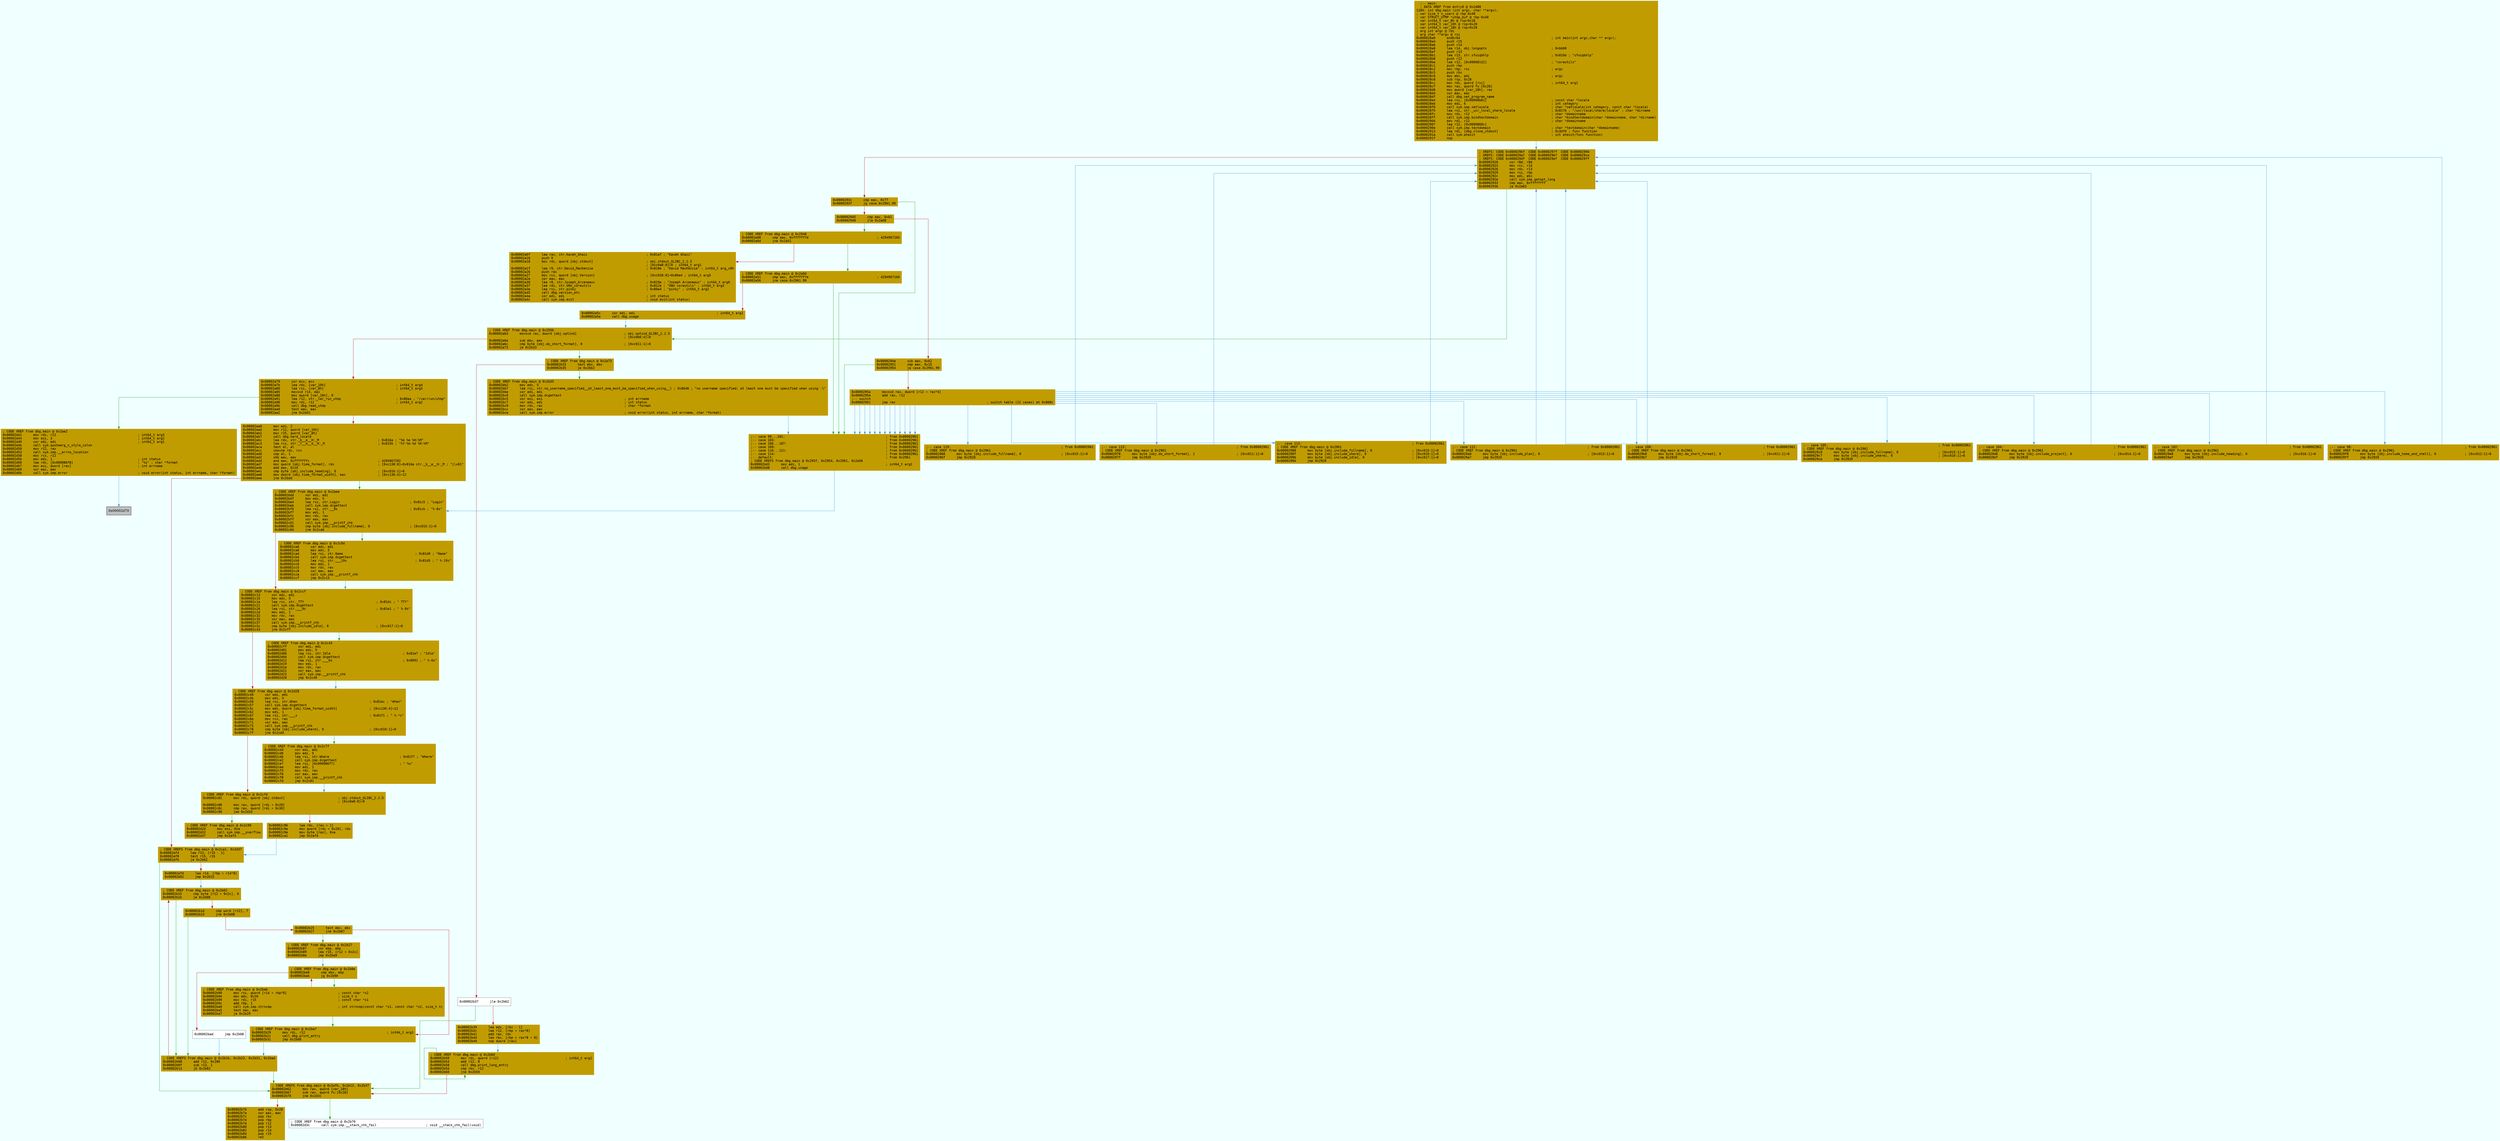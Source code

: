 digraph code {
	graph [bgcolor=azure fontsize=8 fontname="Courier" splines="ortho"];
	node [fillcolor=gray style=filled shape=box];
	edge [arrowhead="normal"];
	"0x000028a0" [URL="dbg.main/0x000028a0", fillcolor="#c19c00",color="#c19c00", fontname="Courier",label="  ;-- main:\l  ; DATA XREF from entry0 @ 0x2d88\l1184: int dbg.main (int argc, char **argv);\l; var size_t n_users @ rbp-0x48\l; var STRUCT_UTMP *utmp_buf @ rbp-0x40\l; var int64_t var_8h @ rsp+0x18\l; var int64_t var_10h @ rsp+0x20\l; var int64_t var_18h @ rsp+0x28\l; arg int argc @ rdi\l; arg char **argv @ rsi\l0x000028a0      endbr64                                                ; int main(int argc,char ** argv);\l0x000028a4      push r15\l0x000028a6      push r14\l0x000028a8      lea r14, obj.longopts                                  ; 0xbb00\l0x000028af      push r13\l0x000028b1      lea r13, str.sfwiqbhlp                                 ; 0x81bb ; \"sfwiqbhlp\"\l0x000028b8      push r12\l0x000028ba      lea r12, [0x00008132]                                  ; \"coreutils\"\l0x000028c1      push rbp\l0x000028c2      mov rbp, rsi                                           ; argv\l0x000028c5      push rbx\l0x000028c6      mov ebx, edi                                           ; argc\l0x000028c8      sub rsp, 0x28\l0x000028cc      mov rdi, qword [rsi]                                   ; int64_t arg1\l0x000028cf      mov rax, qword fs:[0x28]\l0x000028d8      mov qword [var_18h], rax\l0x000028dd      xor eax, eax\l0x000028df      call dbg.set_program_name\l0x000028e4      lea rsi, [0x00008b81]                                  ; const char *locale\l0x000028eb      mov edi, 6                                             ; int category\l0x000028f0      call sym.imp.setlocale                                 ; char *setlocale(int category, const char *locale)\l0x000028f5      lea rsi, str._usr_local_share_locale                   ; 0x8176 ; \"/usr/local/share/locale\" ; char *dirname\l0x000028fc      mov rdi, r12                                           ; char *domainname\l0x000028ff      call sym.imp.bindtextdomain                            ; char *bindtextdomain(char *domainname, char *dirname)\l0x00002904      mov rdi, r12                                           ; char *domainname\l0x00002907      lea r12, [0x0000868c]\l0x0000290e      call sym.imp.textdomain                                ; char *textdomain(char *domainname)\l0x00002913      lea rdi, [dbg.close_stdout]                            ; 0x3df0 ; func function\l0x0000291a      call sym.atexit                                        ; int atexit(func function)\l0x0000291f      nop\l"]
	"0x00002920" [URL="dbg.main/0x00002920", fillcolor="#c19c00",color="#c19c00", fontname="Courier",label="; XREFS: CODE 0x0000296f  CODE 0x0000297f  CODE 0x0000299d  \l; XREFS: CODE 0x000029a7  CODE 0x000029b7  CODE 0x000029ce  \l; XREFS: CODE 0x000029df  CODE 0x000029ef  CODE 0x000029ff  \l0x00002920      xor r8d, r8d\l0x00002923      mov rcx, r14\l0x00002926      mov rdx, r13\l0x00002929      mov rsi, rbp\l0x0000292c      mov edi, ebx\l0x0000292e      call sym.imp.getopt_long\l0x00002933      cmp eax, 0xffffffff\l0x00002936      je 0x2a63\l"]
	"0x0000293c" [URL="dbg.main/0x0000293c", fillcolor="#c19c00",color="#c19c00", fontname="Courier",label="0x0000293c      cmp eax, 0x77\l0x0000293f      jg case.0x2961.99\l"]
	"0x00002945" [URL="dbg.main/0x00002945", fillcolor="#c19c00",color="#c19c00", fontname="Courier",label="0x00002945      cmp eax, 0x61\l0x00002948      jle 0x2a08\l"]
	"0x0000294e" [URL="dbg.main/0x0000294e", fillcolor="#c19c00",color="#c19c00", fontname="Courier",label="0x0000294e      sub eax, 0x62\l0x00002951      cmp eax, 0x15\l0x00002954      ja case.0x2961.99\l"]
	"0x0000295a" [URL="dbg.main/0x0000295a", fillcolor="#c19c00",color="#c19c00", fontname="Courier",label="0x0000295a      movsxd rax, dword [r12 + rax*4]\l0x0000295e      add rax, r12\l;-- switch\l0x00002961      jmp rax                                                ; switch table (22 cases) at 0x868c\l"]
	"0x00002968" [URL="dbg.main/0x00002968", fillcolor="#c19c00",color="#c19c00", fontname="Courier",label=";-- case 119:                                                          ; from 0x00002961\l; CODE XREF from dbg.main @ 0x2961\l0x00002968      mov byte [obj.include_fullname], 0                     ; [0xc015:1]=0\l0x0000296f      jmp 0x2920\l"]
	"0x00002978" [URL="dbg.main/0x00002978", fillcolor="#c19c00",color="#c19c00", fontname="Courier",label=";-- case 115:                                                          ; from 0x00002961\l; CODE XREF from dbg.main @ 0x2961\l0x00002978      mov byte [obj.do_short_format], 1                      ; [0xc011:1]=0\l0x0000297f      jmp 0x2920\l"]
	"0x00002988" [URL="dbg.main/0x00002988", fillcolor="#c19c00",color="#c19c00", fontname="Courier",label=";-- case 113:                                                          ; from 0x00002961\l; CODE XREF from dbg.main @ 0x2961\l0x00002988      mov byte [obj.include_fullname], 0                     ; [0xc015:1]=0\l0x0000298f      mov byte [obj.include_where], 0                        ; [0xc010:1]=0\l0x00002996      mov byte [obj.include_idle], 0                         ; [0xc017:1]=0\l0x0000299d      jmp 0x2920\l"]
	"0x000029a0" [URL="dbg.main/0x000029a0", fillcolor="#c19c00",color="#c19c00", fontname="Courier",label=";-- case 112:                                                          ; from 0x00002961\l; CODE XREF from dbg.main @ 0x2961\l0x000029a0      mov byte [obj.include_plan], 0                         ; [0xc013:1]=0\l0x000029a7      jmp 0x2920\l"]
	"0x000029b0" [URL="dbg.main/0x000029b0", fillcolor="#c19c00",color="#c19c00", fontname="Courier",label=";-- case 108:                                                          ; from 0x00002961\l; CODE XREF from dbg.main @ 0x2961\l0x000029b0      mov byte [obj.do_short_format], 0                      ; [0xc011:1]=0\l0x000029b7      jmp 0x2920\l"]
	"0x000029c0" [URL="dbg.main/0x000029c0", fillcolor="#c19c00",color="#c19c00", fontname="Courier",label=";-- case 105:                                                          ; from 0x00002961\l; CODE XREF from dbg.main @ 0x2961\l0x000029c0      mov byte [obj.include_fullname], 0                     ; [0xc015:1]=0\l0x000029c7      mov byte [obj.include_where], 0                        ; [0xc010:1]=0\l0x000029ce      jmp 0x2920\l"]
	"0x000029d8" [URL="dbg.main/0x000029d8", fillcolor="#c19c00",color="#c19c00", fontname="Courier",label=";-- case 104:                                                          ; from 0x00002961\l; CODE XREF from dbg.main @ 0x2961\l0x000029d8      mov byte [obj.include_project], 0                      ; [0xc014:1]=0\l0x000029df      jmp 0x2920\l"]
	"0x000029e8" [URL="dbg.main/0x000029e8", fillcolor="#c19c00",color="#c19c00", fontname="Courier",label=";-- case 102:                                                          ; from 0x00002961\l; CODE XREF from dbg.main @ 0x2961\l0x000029e8      mov byte [obj.include_heading], 0                      ; [0xc016:1]=0\l0x000029ef      jmp 0x2920\l"]
	"0x000029f8" [URL="dbg.main/0x000029f8", fillcolor="#c19c00",color="#c19c00", fontname="Courier",label=";-- case 98:                                                           ; from 0x00002961\l; CODE XREF from dbg.main @ 0x2961\l0x000029f8      mov byte [obj.include_home_and_shell], 0               ; [0xc012:1]=0\l0x000029ff      jmp 0x2920\l"]
	"0x00002a08" [URL="dbg.main/0x00002a08", fillcolor="#c19c00",color="#c19c00", fontname="Courier",label="; CODE XREF from dbg.main @ 0x2948\l0x00002a08      cmp eax, 0xffffff7d                                    ; 4294967165\l0x00002a0d      jne 0x2a51\l"]
	"0x00002a0f" [URL="dbg.main/0x00002a0f", fillcolor="#c19c00",color="#c19c00", fontname="Courier",label="0x00002a0f      lea rax, str.Kaveh_Ghazi                               ; 0x81af ; \"Kaveh Ghazi\"\l0x00002a16      push 0\l0x00002a18      mov rdi, qword [obj.stdout]                            ; obj.stdout_GLIBC_2.2.5\l                                                                       ; [0xc0a8:8]=0 ; int64_t arg1\l0x00002a1f      lea r9, str.David_MacKenzie                            ; 0x818e ; \"David MacKenzie\" ; int64_t arg_c0h\l0x00002a26      push rax\l0x00002a27      mov rcx, qword [obj.Version]                           ; [0xc018:8]=0x86e4 ; int64_t arg5\l0x00002a2e      xor eax, eax\l0x00002a30      lea r8, str.Joseph_Arceneaux                           ; 0x819e ; \"Joseph Arceneaux\" ; int64_t arg6\l0x00002a37      lea rdx, str.GNU_coreutils                             ; 0x812e ; \"GNU coreutils\" ; int64_t arg3\l0x00002a3e      lea rsi, str.pinky                                     ; 0x80a4 ; \"pinky\" ; int64_t arg2\l0x00002a45      call dbg.version_etc\l0x00002a4a      xor edi, edi                                           ; int status\l0x00002a4c      call sym.imp.exit                                      ; void exit(int status)\l"]
	"0x00002a51" [URL="dbg.main/0x00002a51", fillcolor="#c19c00",color="#c19c00", fontname="Courier",label="; CODE XREF from dbg.main @ 0x2a0d\l0x00002a51      cmp eax, 0xffffff7e                                    ; 4294967166\l0x00002a56      jne case.0x2961.99\l"]
	"0x00002a5c" [URL="dbg.main/0x00002a5c", fillcolor="#c19c00",color="#c19c00", fontname="Courier",label="0x00002a5c      xor edi, edi                                           ; int64_t arg1\l0x00002a5e      call dbg.usage\l"]
	"0x00002a63" [URL="dbg.main/0x00002a63", fillcolor="#c19c00",color="#c19c00", fontname="Courier",label="; CODE XREF from dbg.main @ 0x2936\l0x00002a63      movsxd rax, dword [obj.optind]                         ; obj.optind_GLIBC_2.2.5\l                                                                       ; [0xc0b0:4]=0\l0x00002a6a      sub ebx, eax\l0x00002a6c      cmp byte [obj.do_short_format], 0                      ; [0xc011:1]=0\l0x00002a73      je 0x2b33\l"]
	"0x00002a79" [URL="dbg.main/0x00002a79", fillcolor="#c19c00",color="#c19c00", fontname="Courier",label="0x00002a79      xor ecx, ecx\l0x00002a7b      lea rdx, [var_10h]                                     ; int64_t arg4\l0x00002a80      lea rsi, [var_8h]                                      ; int64_t arg3\l0x00002a85      movsxd r14, eax\l0x00002a88      mov qword [var_10h], 0\l0x00002a91      lea r12, str._var_run_utmp                             ; 0x80aa ; \"/var/run/utmp\"\l0x00002a98      mov rdi, r12                                           ; int64_t arg2\l0x00002a9b      call dbg.read_utmp\l0x00002aa0      test eax, eax\l0x00002aa2      jne 0x2d41\l"]
	"0x00002aa8" [URL="dbg.main/0x00002aa8", fillcolor="#c19c00",color="#c19c00", fontname="Courier",label="0x00002aa8      mov edi, 2\l0x00002aad      mov r12, qword [var_10h]\l0x00002ab2      mov r15, qword [var_8h]\l0x00002ab7      call dbg.hard_locale\l0x00002abc      lea rdx, str._b__e__H:_M                               ; 0x816a ; \"%b %e %H:%M\"\l0x00002ac3      lea rcx, str._Y__m__d__H:_M                            ; 0x815b ; \"%Y-%m-%d %H:%M\"\l0x00002aca      test al, al\l0x00002acc      cmovne rdx, rcx\l0x00002ad0      cmp al, 1\l0x00002ad2      sbb eax, eax\l0x00002ad4      and eax, 0xfffffffc                                    ; 4294967292\l0x00002ad7      mov qword [obj.time_format], rdx                       ; [0xc138:8]=0x816a str._b__e__H:_M ; \"j\\x81\"\l0x00002ade      add eax, 0x10\l0x00002ae1      cmp byte [obj.include_heading], 0                      ; [0xc016:1]=0\l0x00002ae8      mov dword [obj.time_format_width], eax                 ; [0xc130:4]=12\l0x00002aee      jne 0x2bdd\l"]
	"0x00002af4" [URL="dbg.main/0x00002af4", fillcolor="#c19c00",color="#c19c00", fontname="Courier",label="; CODE XREFS from dbg.main @ 0x2ca1, 0x2d37\l0x00002af4      lea r13, [r15 - 1]\l0x00002af8      test r15, r15\l0x00002afb      je 0x2b62\l"]
	"0x00002afd" [URL="dbg.main/0x00002afd", fillcolor="#c19c00",color="#c19c00", fontname="Courier",label="0x00002afd      lea r14, [rbp + r14*8]\l0x00002b02      jmp 0x2b15\l"]
	"0x00002b08" [URL="dbg.main/0x00002b08", fillcolor="#c19c00",color="#c19c00", fontname="Courier",label="; CODE XREFS from dbg.main @ 0x2b1b, 0x2b23, 0x2b31, 0x2bad\l0x00002b08      add r12, 0x180\l0x00002b0f      sub r13, 1\l0x00002b13      jb 0x2b62\l"]
	"0x00002b15" [URL="dbg.main/0x00002b15", fillcolor="#c19c00",color="#c19c00", fontname="Courier",label="; CODE XREF from dbg.main @ 0x2b02\l0x00002b15      cmp byte [r12 + 0x2c], 0\l0x00002b1b      je 0x2b08\l"]
	"0x00002b1d" [URL="dbg.main/0x00002b1d", fillcolor="#c19c00",color="#c19c00", fontname="Courier",label="0x00002b1d      cmp word [r12], 7\l0x00002b23      jne 0x2b08\l"]
	"0x00002b25" [URL="dbg.main/0x00002b25", fillcolor="#c19c00",color="#c19c00", fontname="Courier",label="0x00002b25      test ebx, ebx\l0x00002b27      jne 0x2b87\l"]
	"0x00002b29" [URL="dbg.main/0x00002b29", fillcolor="#c19c00",color="#c19c00", fontname="Courier",label="; CODE XREF from dbg.main @ 0x2ba7\l0x00002b29      mov rdi, r12                                           ; int64_t arg1\l0x00002b2c      call dbg.print_entry\l0x00002b31      jmp 0x2b08\l"]
	"0x00002b33" [URL="dbg.main/0x00002b33", fillcolor="#c19c00",color="#c19c00", fontname="Courier",label="; CODE XREF from dbg.main @ 0x2a73\l0x00002b33      test ebx, ebx\l0x00002b35      je 0x2bb2\l"]
	"0x00002b37" [URL="dbg.main/0x00002b37", fillcolor="white",color="#767676", fontname="Courier",label="0x00002b37      jle 0x2b62\l"]
	"0x00002b39" [URL="dbg.main/0x00002b39", fillcolor="#c19c00",color="#c19c00", fontname="Courier",label="0x00002b39      lea edx, [rbx - 1]\l0x00002b3c      lea r12, [rbp + rax*8]\l0x00002b41      add rax, rdx\l0x00002b44      lea rbx, [rbp + rax*8 + 8]\l0x00002b49      nop dword [rax]\l"]
	"0x00002b50" [URL="dbg.main/0x00002b50", fillcolor="#c19c00",color="#c19c00", fontname="Courier",label="; CODE XREF from dbg.main @ 0x2b60\l0x00002b50      mov rdi, qword [r12]                                   ; int64_t arg1\l0x00002b54      add r12, 8\l0x00002b58      call dbg.print_long_entry\l0x00002b5d      cmp rbx, r12\l0x00002b60      jne 0x2b50\l"]
	"0x00002b62" [URL="dbg.main/0x00002b62", fillcolor="#c19c00",color="#c19c00", fontname="Courier",label="; CODE XREFS from dbg.main @ 0x2afb, 0x2b13, 0x2b37\l0x00002b62      mov rax, qword [var_18h]\l0x00002b67      sub rax, qword fs:[0x28]\l0x00002b70      jne 0x2d3c\l"]
	"0x00002b76" [URL="dbg.main/0x00002b76", fillcolor="#c19c00",color="#c19c00", fontname="Courier",label="0x00002b76      add rsp, 0x28\l0x00002b7a      xor eax, eax\l0x00002b7c      pop rbx\l0x00002b7d      pop rbp\l0x00002b7e      pop r12\l0x00002b80      pop r13\l0x00002b82      pop r14\l0x00002b84      pop r15\l0x00002b86      ret\l"]
	"0x00002b87" [URL="dbg.main/0x00002b87", fillcolor="#c19c00",color="#c19c00", fontname="Courier",label="; CODE XREF from dbg.main @ 0x2b27\l0x00002b87      xor ebp, ebp\l0x00002b89      lea r15, [r12 + 0x2c]\l0x00002b8e      jmp 0x2ba9\l"]
	"0x00002b90" [URL="dbg.main/0x00002b90", fillcolor="#c19c00",color="#c19c00", fontname="Courier",label="; CODE XREF from dbg.main @ 0x2bab\l0x00002b90      mov rsi, qword [r14 + rbp*8]                           ; const char *s2\l0x00002b94      mov edx, 0x20                                          ; size_t n\l0x00002b99      mov rdi, r15                                           ; const char *s1\l0x00002b9c      add rbp, 1\l0x00002ba0      call sym.imp.strncmp                                   ; int strncmp(const char *s1, const char *s2, size_t n)\l0x00002ba5      test eax, eax\l0x00002ba7      je 0x2b29\l"]
	"0x00002ba9" [URL="dbg.main/0x00002ba9", fillcolor="#c19c00",color="#c19c00", fontname="Courier",label="; CODE XREF from dbg.main @ 0x2b8e\l0x00002ba9      cmp ebx, ebp\l0x00002bab      jg 0x2b90\l"]
	"0x00002bad" [URL="dbg.main/0x00002bad", fillcolor="white",color="#767676", fontname="Courier",label="0x00002bad      jmp 0x2b08\l"]
	"0x00002bb2" [URL="dbg.main/0x00002bb2", fillcolor="#c19c00",color="#c19c00", fontname="Courier",label="; CODE XREF from dbg.main @ 0x2b35\l0x00002bb2      mov edx, 5\l0x00002bb7      lea rsi, str.no_username_specified__at_least_one_must_be_specified_when_using__l ; 0x8648 ; \"no username specified; at least one must be specified when using -l\"\l0x00002bbe      xor edi, edi\l0x00002bc0      call sym.imp.dcgettext\l0x00002bc5      xor esi, esi                                           ; int errname\l0x00002bc7      xor edi, edi                                           ; int status\l0x00002bc9      mov rdx, rax                                           ; char *format\l0x00002bcc      xor eax, eax\l0x00002bce      call sym.imp.error                                     ; void error(int status, int errname, char *format)\l"]
	"0x00002bd3" [URL="dbg.main/0x00002bd3", fillcolor="#c19c00",color="#c19c00", fontname="Courier",label=";-- case 99...101:                                                     ; from 0x00002961\l;-- case 103:                                                          ; from 0x00002961\l;-- case 106...107:                                                    ; from 0x00002961\l;-- case 109:                                                          ; from 0x00002961\l;-- case 110...111:                                                    ; from 0x00002961\l;-- case 114:                                                          ; from 0x00002961\l;-- default:                                                           ; from 0x2961\l; CODE XREFS from dbg.main @ 0x293f, 0x2954, 0x2961, 0x2a56\l0x00002bd3      mov edi, 1                                             ; int64_t arg1\l0x00002bd8      call dbg.usage\l"]
	"0x00002bdd" [URL="dbg.main/0x00002bdd", fillcolor="#c19c00",color="#c19c00", fontname="Courier",label="; CODE XREF from dbg.main @ 0x2aee\l0x00002bdd      xor edi, edi\l0x00002bdf      mov edx, 5\l0x00002be4      lea rsi, str.Login                                     ; 0x81c5 ; \"Login\"\l0x00002beb      call sym.imp.dcgettext\l0x00002bf0      lea rsi, str.__8s                                      ; 0x81cb ; \"%-8s\"\l0x00002bf7      mov edi, 1\l0x00002bfc      mov rdx, rax\l0x00002bff      xor eax, eax\l0x00002c01      call sym.imp.__printf_chk\l0x00002c06      cmp byte [obj.include_fullname], 0                     ; [0xc015:1]=0\l0x00002c0d      jne 0x2ca6\l"]
	"0x00002c13" [URL="dbg.main/0x00002c13", fillcolor="#c19c00",color="#c19c00", fontname="Courier",label="; CODE XREF from dbg.main @ 0x2ccf\l0x00002c13      xor edi, edi\l0x00002c15      mov edx, 5\l0x00002c1a      lea rsi, str._TTY                                      ; 0x81dc ; \" TTY\"\l0x00002c21      call sym.imp.dcgettext\l0x00002c26      lea rsi, str.___9s                                     ; 0x81e1 ; \" %-9s\"\l0x00002c2d      mov edi, 1\l0x00002c32      mov rdx, rax\l0x00002c35      xor eax, eax\l0x00002c37      call sym.imp.__printf_chk\l0x00002c3c      cmp byte [obj.include_idle], 0                         ; [0xc017:1]=0\l0x00002c43      jne 0x2cff\l"]
	"0x00002c49" [URL="dbg.main/0x00002c49", fillcolor="#c19c00",color="#c19c00", fontname="Courier",label="; CODE XREF from dbg.main @ 0x2d28\l0x00002c49      xor edi, edi\l0x00002c4b      mov edx, 5\l0x00002c50      lea rsi, str.When                                      ; 0x81ec ; \"When\"\l0x00002c57      call sym.imp.dcgettext\l0x00002c5c      mov edx, dword [obj.time_format_width]                 ; [0xc130:4]=12\l0x00002c62      mov edi, 1\l0x00002c67      lea rsi, str.___s                                      ; 0x81f1 ; \" %-*s\"\l0x00002c6e      mov rcx, rax\l0x00002c71      xor eax, eax\l0x00002c73      call sym.imp.__printf_chk\l0x00002c78      cmp byte [obj.include_where], 0                        ; [0xc010:1]=0\l0x00002c7f      jne 0x2cd4\l"]
	"0x00002c81" [URL="dbg.main/0x00002c81", fillcolor="#c19c00",color="#c19c00", fontname="Courier",label="; CODE XREF from dbg.main @ 0x2cfd\l0x00002c81      mov rdi, qword [obj.stdout]                            ; obj.stdout_GLIBC_2.2.5\l                                                                       ; [0xc0a8:8]=0\l0x00002c88      mov rax, qword [rdi + 0x28]\l0x00002c8c      cmp rax, qword [rdi + 0x30]\l0x00002c90      jae 0x2d2d\l"]
	"0x00002c96" [URL="dbg.main/0x00002c96", fillcolor="#c19c00",color="#c19c00", fontname="Courier",label="0x00002c96      lea rdx, [rax + 1]\l0x00002c9a      mov qword [rdi + 0x28], rdx\l0x00002c9e      mov byte [rax], 0xa\l0x00002ca1      jmp 0x2af4\l"]
	"0x00002ca6" [URL="dbg.main/0x00002ca6", fillcolor="#c19c00",color="#c19c00", fontname="Courier",label="; CODE XREF from dbg.main @ 0x2c0d\l0x00002ca6      xor edi, edi\l0x00002ca8      mov edx, 5\l0x00002cad      lea rsi, str.Name                                      ; 0x81d0 ; \"Name\"\l0x00002cb4      call sym.imp.dcgettext\l0x00002cb9      lea rsi, str.___19s                                    ; 0x81d5 ; \" %-19s\"\l0x00002cc0      mov edi, 1\l0x00002cc5      mov rdx, rax\l0x00002cc8      xor eax, eax\l0x00002cca      call sym.imp.__printf_chk\l0x00002ccf      jmp 0x2c13\l"]
	"0x00002cd4" [URL="dbg.main/0x00002cd4", fillcolor="#c19c00",color="#c19c00", fontname="Courier",label="; CODE XREF from dbg.main @ 0x2c7f\l0x00002cd4      xor edi, edi\l0x00002cd6      mov edx, 5\l0x00002cdb      lea rsi, str.Where                                     ; 0x81f7 ; \"Where\"\l0x00002ce2      call sym.imp.dcgettext\l0x00002ce7      lea rsi, [0x000086f7]                                  ; \" %s\"\l0x00002cee      mov edi, 1\l0x00002cf3      mov rdx, rax\l0x00002cf6      xor eax, eax\l0x00002cf8      call sym.imp.__printf_chk\l0x00002cfd      jmp 0x2c81\l"]
	"0x00002cff" [URL="dbg.main/0x00002cff", fillcolor="#c19c00",color="#c19c00", fontname="Courier",label="; CODE XREF from dbg.main @ 0x2c43\l0x00002cff      xor edi, edi\l0x00002d01      mov edx, 5\l0x00002d06      lea rsi, str.Idle                                      ; 0x81e7 ; \"Idle\"\l0x00002d0d      call sym.imp.dcgettext\l0x00002d12      lea rsi, str.___6s                                     ; 0x8091 ; \" %-6s\"\l0x00002d19      mov edi, 1\l0x00002d1e      mov rdx, rax\l0x00002d21      xor eax, eax\l0x00002d23      call sym.imp.__printf_chk\l0x00002d28      jmp 0x2c49\l"]
	"0x00002d2d" [URL="dbg.main/0x00002d2d", fillcolor="#c19c00",color="#c19c00", fontname="Courier",label="; CODE XREF from dbg.main @ 0x2c90\l0x00002d2d      mov esi, 0xa\l0x00002d32      call sym.imp.__overflow\l0x00002d37      jmp 0x2af4\l"]
	"0x00002d3c" [URL="dbg.main/0x00002d3c", fillcolor="white",color="#767676", fontname="Courier",label="; CODE XREF from dbg.main @ 0x2b70\l0x00002d3c      call sym.imp.__stack_chk_fail                          ; void __stack_chk_fail(void)\l"]
	"0x00002d41" [URL="dbg.main/0x00002d41", fillcolor="#c19c00",color="#c19c00", fontname="Courier",label="; CODE XREF from dbg.main @ 0x2aa2\l0x00002d41      mov rdx, r12                                           ; int64_t arg3\l0x00002d44      mov esi, 3                                             ; int64_t arg2\l0x00002d49      xor edi, edi                                           ; int64_t arg1\l0x00002d4b      call sym.quotearg_n_style_colon\l0x00002d50      mov r12, rax\l0x00002d53      call sym.imp.__errno_location\l0x00002d58      mov rcx, r12\l0x00002d5b      mov edi, 1                                             ; int status\l0x00002d60      lea rdx, [0x000086f8]                                  ; \"%s\" ; char *format\l0x00002d67      mov esi, dword [rax]                                   ; int errname\l0x00002d69      xor eax, eax\l0x00002d6b      call sym.imp.error                                     ; void error(int status, int errname, char *format)\l"]
        "0x000028a0" -> "0x00002920" [color="#3a96dd"];
        "0x00002920" -> "0x00002a63" [color="#13a10e"];
        "0x00002920" -> "0x0000293c" [color="#c50f1f"];
        "0x0000293c" -> "0x00002bd3" [color="#13a10e"];
        "0x0000293c" -> "0x00002945" [color="#c50f1f"];
        "0x00002945" -> "0x00002a08" [color="#13a10e"];
        "0x00002945" -> "0x0000294e" [color="#c50f1f"];
        "0x0000294e" -> "0x00002bd3" [color="#13a10e"];
        "0x0000294e" -> "0x0000295a" [color="#c50f1f"];
        "0x0000295a" -> "0x000029f8" [color="#3a96dd"];
        "0x0000295a" -> "0x00002bd3" [color="#3a96dd"];
        "0x0000295a" -> "0x00002bd3" [color="#3a96dd"];
        "0x0000295a" -> "0x00002bd3" [color="#3a96dd"];
        "0x0000295a" -> "0x000029e8" [color="#3a96dd"];
        "0x0000295a" -> "0x00002bd3" [color="#3a96dd"];
        "0x0000295a" -> "0x000029d8" [color="#3a96dd"];
        "0x0000295a" -> "0x000029c0" [color="#3a96dd"];
        "0x0000295a" -> "0x00002bd3" [color="#3a96dd"];
        "0x0000295a" -> "0x00002bd3" [color="#3a96dd"];
        "0x0000295a" -> "0x000029b0" [color="#3a96dd"];
        "0x0000295a" -> "0x00002bd3" [color="#3a96dd"];
        "0x0000295a" -> "0x00002bd3" [color="#3a96dd"];
        "0x0000295a" -> "0x00002bd3" [color="#3a96dd"];
        "0x0000295a" -> "0x000029a0" [color="#3a96dd"];
        "0x0000295a" -> "0x00002988" [color="#3a96dd"];
        "0x0000295a" -> "0x00002bd3" [color="#3a96dd"];
        "0x0000295a" -> "0x00002978" [color="#3a96dd"];
        "0x0000295a" -> "0x00002bd3" [color="#3a96dd"];
        "0x0000295a" -> "0x00002bd3" [color="#3a96dd"];
        "0x0000295a" -> "0x00002bd3" [color="#3a96dd"];
        "0x0000295a" -> "0x00002968" [color="#3a96dd"];
        "0x00002968" -> "0x00002920" [color="#3a96dd"];
        "0x00002978" -> "0x00002920" [color="#3a96dd"];
        "0x00002988" -> "0x00002920" [color="#3a96dd"];
        "0x000029a0" -> "0x00002920" [color="#3a96dd"];
        "0x000029b0" -> "0x00002920" [color="#3a96dd"];
        "0x000029c0" -> "0x00002920" [color="#3a96dd"];
        "0x000029d8" -> "0x00002920" [color="#3a96dd"];
        "0x000029e8" -> "0x00002920" [color="#3a96dd"];
        "0x000029f8" -> "0x00002920" [color="#3a96dd"];
        "0x00002a08" -> "0x00002a51" [color="#13a10e"];
        "0x00002a08" -> "0x00002a0f" [color="#c50f1f"];
        "0x00002a51" -> "0x00002bd3" [color="#13a10e"];
        "0x00002a51" -> "0x00002a5c" [color="#c50f1f"];
        "0x00002a5c" -> "0x00002a63" [color="#3a96dd"];
        "0x00002a63" -> "0x00002b33" [color="#13a10e"];
        "0x00002a63" -> "0x00002a79" [color="#c50f1f"];
        "0x00002a79" -> "0x00002d41" [color="#13a10e"];
        "0x00002a79" -> "0x00002aa8" [color="#c50f1f"];
        "0x00002aa8" -> "0x00002bdd" [color="#13a10e"];
        "0x00002aa8" -> "0x00002af4" [color="#c50f1f"];
        "0x00002af4" -> "0x00002b62" [color="#13a10e"];
        "0x00002af4" -> "0x00002afd" [color="#c50f1f"];
        "0x00002afd" -> "0x00002b15" [color="#3a96dd"];
        "0x00002b08" -> "0x00002b62" [color="#13a10e"];
        "0x00002b08" -> "0x00002b15" [color="#c50f1f"];
        "0x00002b15" -> "0x00002b08" [color="#13a10e"];
        "0x00002b15" -> "0x00002b1d" [color="#c50f1f"];
        "0x00002b1d" -> "0x00002b08" [color="#13a10e"];
        "0x00002b1d" -> "0x00002b25" [color="#c50f1f"];
        "0x00002b25" -> "0x00002b87" [color="#13a10e"];
        "0x00002b25" -> "0x00002b29" [color="#c50f1f"];
        "0x00002b29" -> "0x00002b08" [color="#3a96dd"];
        "0x00002b33" -> "0x00002bb2" [color="#13a10e"];
        "0x00002b33" -> "0x00002b37" [color="#c50f1f"];
        "0x00002b37" -> "0x00002b62" [color="#13a10e"];
        "0x00002b37" -> "0x00002b39" [color="#c50f1f"];
        "0x00002b39" -> "0x00002b50" [color="#3a96dd"];
        "0x00002b50" -> "0x00002b50" [color="#13a10e"];
        "0x00002b50" -> "0x00002b62" [color="#c50f1f"];
        "0x00002b62" -> "0x00002d3c" [color="#13a10e"];
        "0x00002b62" -> "0x00002b76" [color="#c50f1f"];
        "0x00002b87" -> "0x00002ba9" [color="#3a96dd"];
        "0x00002b90" -> "0x00002b29" [color="#13a10e"];
        "0x00002b90" -> "0x00002ba9" [color="#c50f1f"];
        "0x00002ba9" -> "0x00002b90" [color="#13a10e"];
        "0x00002ba9" -> "0x00002bad" [color="#c50f1f"];
        "0x00002bad" -> "0x00002b08" [color="#3a96dd"];
        "0x00002bb2" -> "0x00002bd3" [color="#3a96dd"];
        "0x00002bd3" -> "0x00002bdd" [color="#3a96dd"];
        "0x00002bdd" -> "0x00002ca6" [color="#13a10e"];
        "0x00002bdd" -> "0x00002c13" [color="#c50f1f"];
        "0x00002c13" -> "0x00002cff" [color="#13a10e"];
        "0x00002c13" -> "0x00002c49" [color="#c50f1f"];
        "0x00002c49" -> "0x00002cd4" [color="#13a10e"];
        "0x00002c49" -> "0x00002c81" [color="#c50f1f"];
        "0x00002c81" -> "0x00002d2d" [color="#13a10e"];
        "0x00002c81" -> "0x00002c96" [color="#c50f1f"];
        "0x00002c96" -> "0x00002af4" [color="#3a96dd"];
        "0x00002ca6" -> "0x00002c13" [color="#3a96dd"];
        "0x00002cd4" -> "0x00002c81" [color="#3a96dd"];
        "0x00002cff" -> "0x00002c49" [color="#3a96dd"];
        "0x00002d2d" -> "0x00002af4" [color="#3a96dd"];
        "0x00002d41" -> "0x00002d70" [color="#3a96dd"];
}
